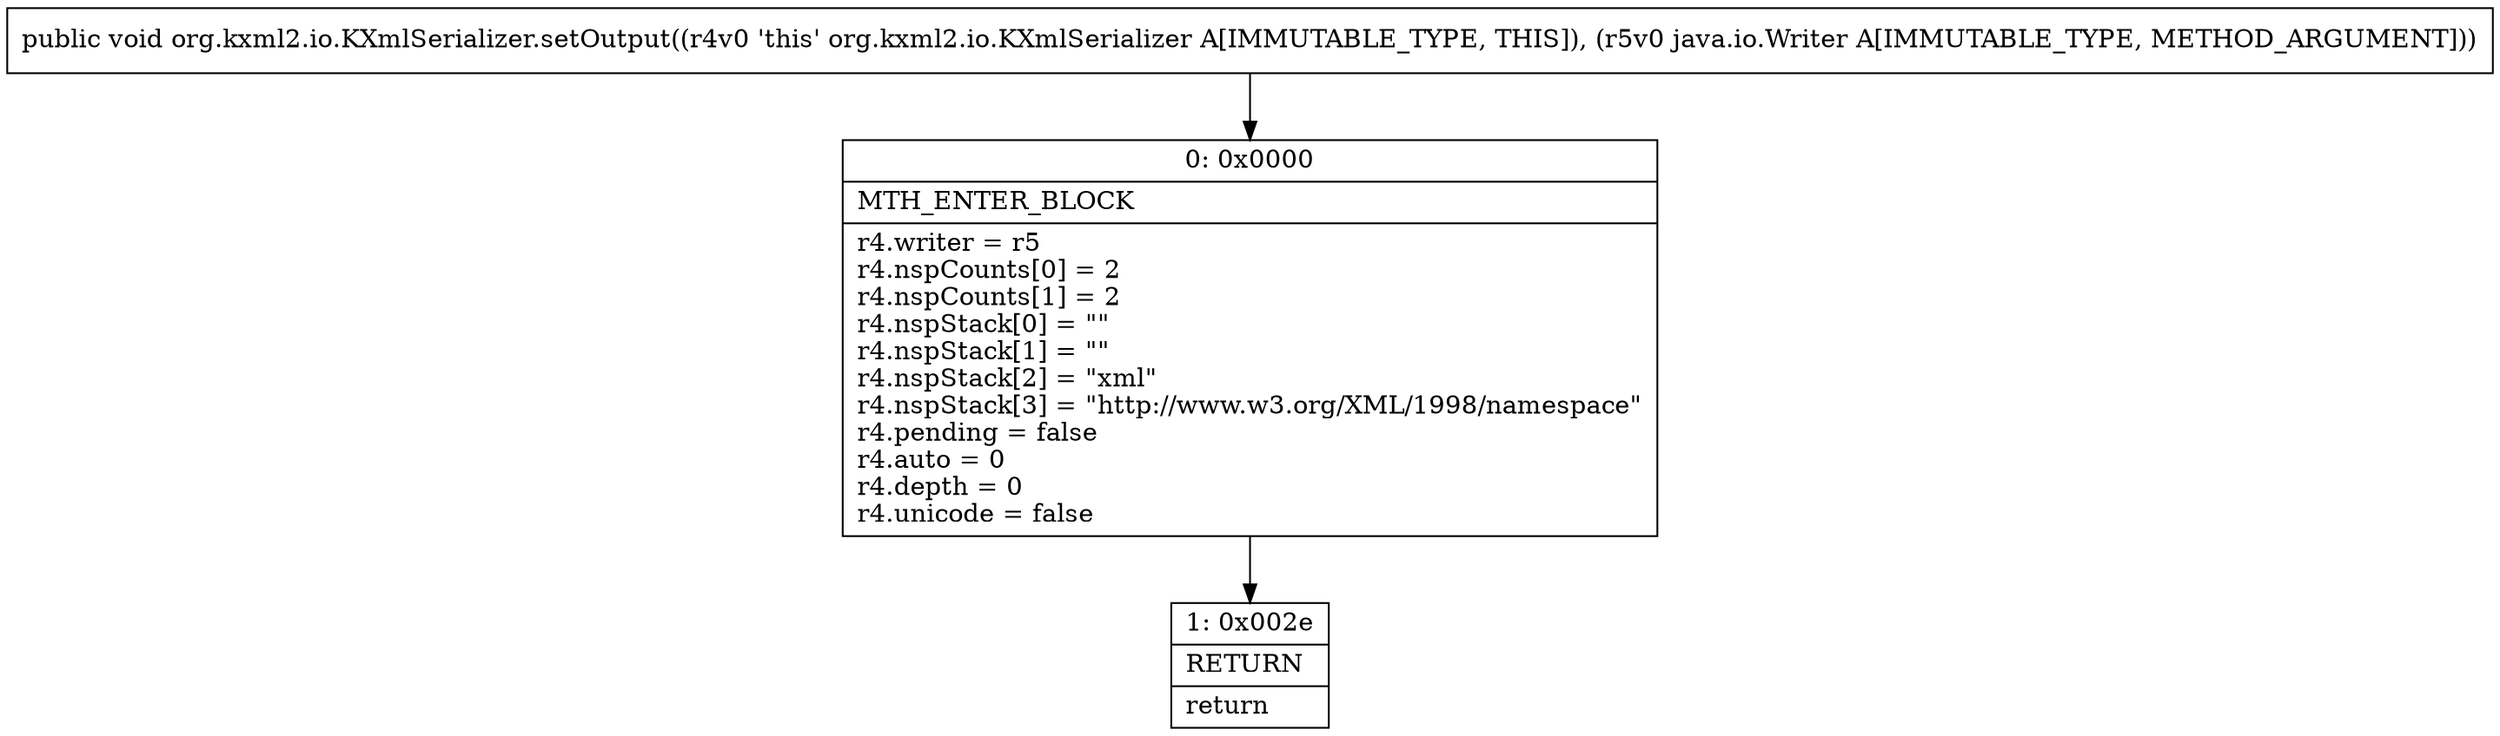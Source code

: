 digraph "CFG fororg.kxml2.io.KXmlSerializer.setOutput(Ljava\/io\/Writer;)V" {
Node_0 [shape=record,label="{0\:\ 0x0000|MTH_ENTER_BLOCK\l|r4.writer = r5\lr4.nspCounts[0] = 2\lr4.nspCounts[1] = 2\lr4.nspStack[0] = \"\"\lr4.nspStack[1] = \"\"\lr4.nspStack[2] = \"xml\"\lr4.nspStack[3] = \"http:\/\/www.w3.org\/XML\/1998\/namespace\"\lr4.pending = false\lr4.auto = 0\lr4.depth = 0\lr4.unicode = false\l}"];
Node_1 [shape=record,label="{1\:\ 0x002e|RETURN\l|return\l}"];
MethodNode[shape=record,label="{public void org.kxml2.io.KXmlSerializer.setOutput((r4v0 'this' org.kxml2.io.KXmlSerializer A[IMMUTABLE_TYPE, THIS]), (r5v0 java.io.Writer A[IMMUTABLE_TYPE, METHOD_ARGUMENT])) }"];
MethodNode -> Node_0;
Node_0 -> Node_1;
}

